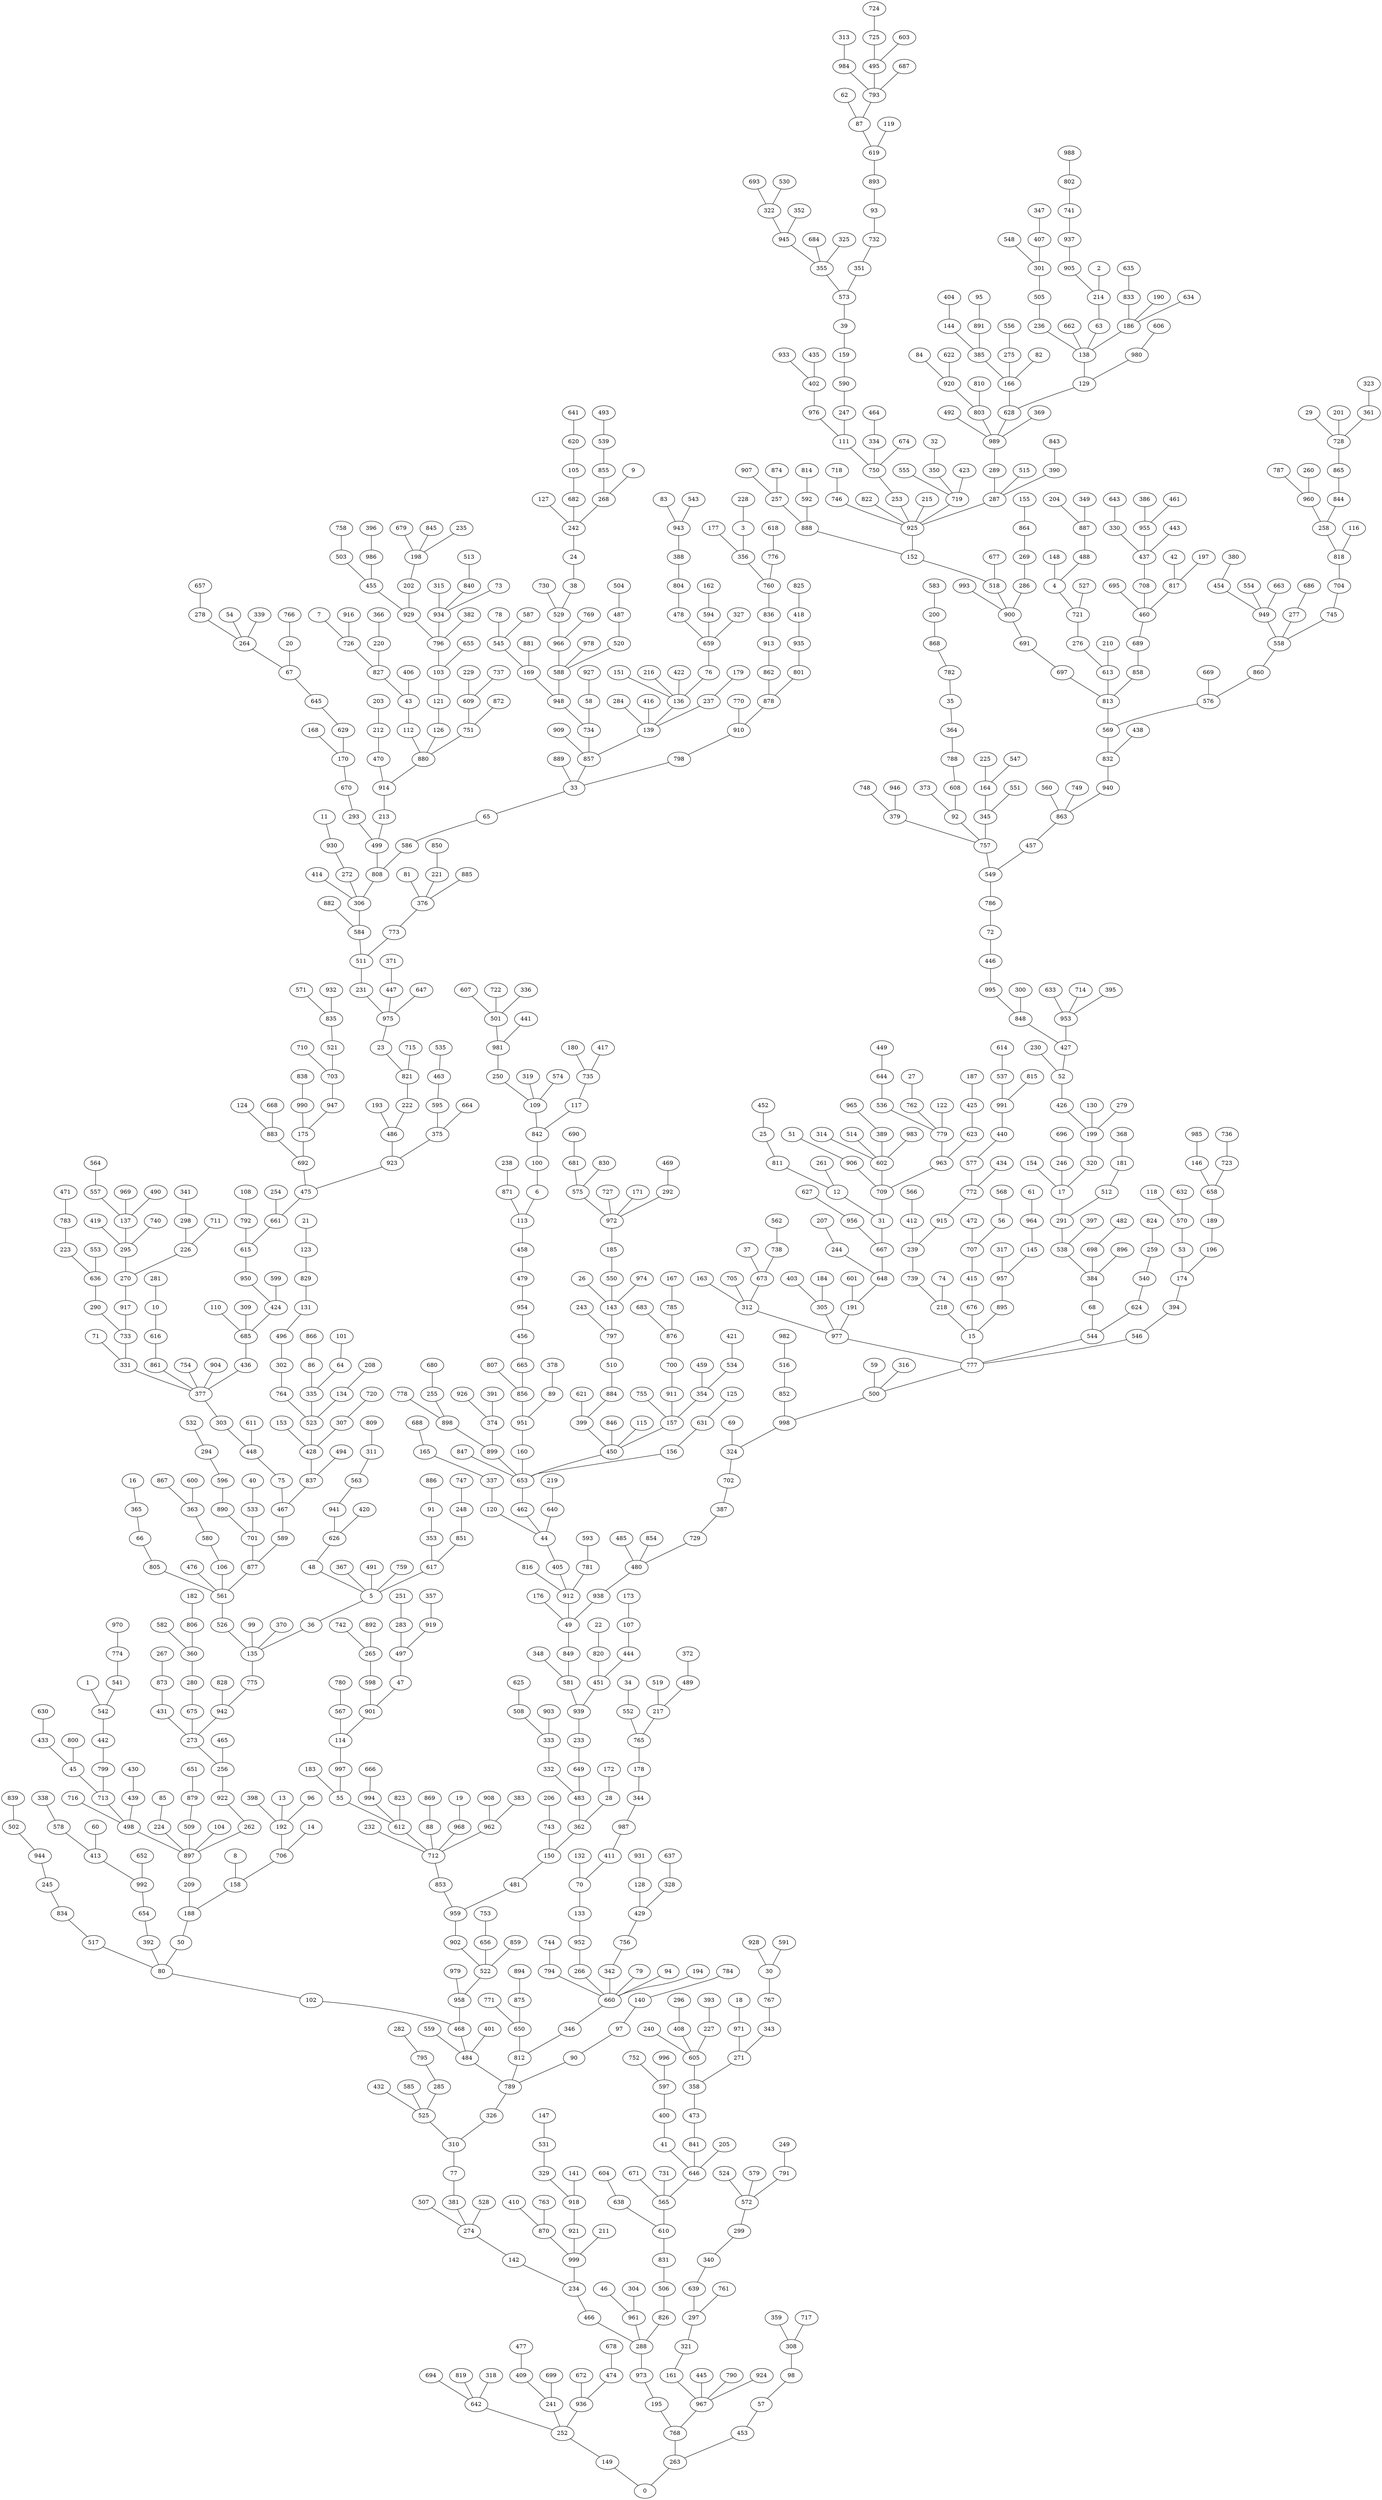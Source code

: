 graph tree {
1 -- 542;
2 -- 214;
7 -- 726;
8 -- 158;
9 -- 268;
11 -- 930;
13 -- 192;
14 -- 706;
16 -- 365;
18 -- 971;
19 -- 968;
21 -- 123;
22 -- 820;
26 -- 143;
27 -- 762;
29 -- 728;
32 -- 350;
34 -- 552;
37 -- 673;
40 -- 533;
42 -- 817;
46 -- 961;
51 -- 906;
54 -- 264;
59 -- 500;
60 -- 413;
61 -- 964;
62 -- 87;
69 -- 324;
71 -- 331;
73 -- 934;
74 -- 218;
78 -- 545;
79 -- 660;
81 -- 376;
82 -- 166;
83 -- 943;
84 -- 920;
85 -- 224;
94 -- 660;
95 -- 891;
96 -- 192;
99 -- 135;
101 -- 64;
64 -- 335;
104 -- 897;
108 -- 792;
110 -- 685;
115 -- 450;
116 -- 818;
118 -- 570;
119 -- 619;
122 -- 779;
123 -- 829;
124 -- 883;
125 -- 631;
127 -- 242;
130 -- 199;
132 -- 70;
141 -- 918;
147 -- 531;
148 -- 4;
151 -- 136;
153 -- 428;
154 -- 17;
155 -- 864;
162 -- 594;
163 -- 312;
167 -- 785;
168 -- 170;
171 -- 972;
172 -- 28;
28 -- 362;
173 -- 107;
107 -- 444;
176 -- 49;
177 -- 356;
179 -- 237;
180 -- 735;
182 -- 806;
183 -- 55;
184 -- 305;
187 -- 425;
190 -- 186;
193 -- 486;
194 -- 660;
197 -- 817;
201 -- 728;
203 -- 212;
204 -- 887;
205 -- 646;
206 -- 743;
207 -- 244;
208 -- 134;
134 -- 523;
210 -- 613;
211 -- 999;
212 -- 470;
215 -- 925;
216 -- 136;
219 -- 640;
224 -- 897;
225 -- 164;
228 -- 3;
3 -- 356;
229 -- 609;
230 -- 52;
232 -- 712;
235 -- 198;
237 -- 139;
238 -- 871;
240 -- 605;
243 -- 797;
244 -- 648;
249 -- 791;
251 -- 283;
254 -- 661;
260 -- 960;
261 -- 12;
267 -- 873;
279 -- 199;
281 -- 10;
10 -- 616;
282 -- 795;
283 -- 497;
284 -- 139;
296 -- 408;
300 -- 848;
304 -- 961;
309 -- 685;
313 -- 984;
314 -- 602;
315 -- 934;
316 -- 500;
317 -- 957;
318 -- 642;
319 -- 109;
323 -- 361;
325 -- 355;
327 -- 659;
336 -- 501;
338 -- 578;
339 -- 264;
341 -- 298;
298 -- 226;
347 -- 407;
348 -- 581;
349 -- 887;
350 -- 719;
352 -- 945;
356 -- 760;
357 -- 919;
359 -- 308;
361 -- 728;
365 -- 66;
66 -- 805;
366 -- 220;
220 -- 827;
367 -- 5;
368 -- 181;
181 -- 512;
369 -- 989;
370 -- 135;
371 -- 447;
372 -- 489;
373 -- 92;
378 -- 89;
89 -- 951;
380 -- 454;
382 -- 796;
383 -- 962;
386 -- 955;
391 -- 374;
393 -- 227;
227 -- 605;
395 -- 953;
396 -- 986;
397 -- 538;
398 -- 192;
192 -- 706;
401 -- 484;
403 -- 305;
305 -- 977;
404 -- 144;
144 -- 385;
406 -- 43;
407 -- 301;
408 -- 605;
410 -- 870;
414 -- 306;
416 -- 139;
417 -- 735;
419 -- 295;
420 -- 626;
421 -- 534;
422 -- 136;
423 -- 719;
425 -- 623;
430 -- 439;
432 -- 525;
434 -- 772;
435 -- 402;
438 -- 832;
439 -- 498;
441 -- 981;
443 -- 437;
444 -- 451;
445 -- 967;
447 -- 975;
449 -- 644;
452 -- 25;
25 -- 811;
454 -- 949;
459 -- 354;
461 -- 955;
464 -- 334;
334 -- 750;
465 -- 256;
469 -- 292;
292 -- 972;
470 -- 914;
471 -- 783;
472 -- 707;
476 -- 561;
477 -- 409;
409 -- 241;
482 -- 698;
485 -- 480;
489 -- 217;
490 -- 137;
491 -- 5;
492 -- 989;
493 -- 539;
494 -- 837;
504 -- 487;
487 -- 520;
507 -- 274;
512 -- 291;
513 -- 840;
514 -- 602;
515 -- 287;
519 -- 217;
217 -- 765;
520 -- 588;
524 -- 572;
527 -- 721;
528 -- 274;
530 -- 322;
531 -- 329;
329 -- 918;
532 -- 294;
294 -- 596;
533 -- 701;
534 -- 354;
354 -- 157;
535 -- 463;
463 -- 595;
539 -- 855;
543 -- 943;
547 -- 164;
164 -- 345;
548 -- 301;
301 -- 505;
505 -- 236;
236 -- 138;
551 -- 345;
345 -- 757;
552 -- 765;
553 -- 636;
554 -- 949;
555 -- 719;
556 -- 275;
275 -- 166;
559 -- 484;
560 -- 863;
562 -- 738;
564 -- 557;
557 -- 137;
566 -- 412;
412 -- 239;
568 -- 56;
56 -- 707;
571 -- 835;
574 -- 109;
578 -- 413;
413 -- 992;
579 -- 572;
582 -- 360;
583 -- 200;
200 -- 868;
585 -- 525;
587 -- 545;
545 -- 169;
591 -- 30;
593 -- 781;
594 -- 659;
595 -- 375;
596 -- 890;
599 -- 424;
600 -- 363;
601 -- 191;
603 -- 495;
604 -- 638;
605 -- 358;
606 -- 980;
607 -- 501;
611 -- 448;
614 -- 537;
537 -- 991;
616 -- 861;
618 -- 776;
621 -- 399;
622 -- 920;
623 -- 963;
625 -- 508;
508 -- 333;
627 -- 956;
630 -- 433;
433 -- 45;
631 -- 156;
156 -- 653;
632 -- 570;
570 -- 53;
53 -- 174;
633 -- 953;
634 -- 186;
635 -- 833;
637 -- 328;
328 -- 429;
638 -- 610;
640 -- 44;
641 -- 620;
620 -- 105;
105 -- 682;
643 -- 330;
330 -- 437;
644 -- 536;
536 -- 779;
647 -- 975;
651 -- 879;
652 -- 992;
655 -- 103;
657 -- 278;
278 -- 264;
264 -- 67;
662 -- 138;
663 -- 949;
664 -- 375;
375 -- 923;
666 -- 994;
668 -- 883;
669 -- 576;
671 -- 565;
672 -- 936;
674 -- 750;
677 -- 518;
678 -- 474;
474 -- 936;
679 -- 198;
680 -- 255;
255 -- 898;
682 -- 242;
683 -- 876;
684 -- 355;
686 -- 277;
277 -- 558;
687 -- 793;
688 -- 165;
165 -- 337;
337 -- 120;
120 -- 44;
690 -- 681;
681 -- 575;
693 -- 322;
322 -- 945;
694 -- 642;
695 -- 460;
696 -- 246;
246 -- 17;
698 -- 384;
699 -- 241;
241 -- 252;
705 -- 312;
706 -- 158;
158 -- 188;
707 -- 415;
415 -- 676;
676 -- 15;
710 -- 703;
711 -- 226;
226 -- 270;
714 -- 953;
715 -- 821;
716 -- 498;
717 -- 308;
308 -- 98;
98 -- 57;
57 -- 453;
453 -- 263;
718 -- 746;
719 -- 925;
720 -- 307;
307 -- 428;
722 -- 501;
501 -- 981;
724 -- 725;
725 -- 495;
495 -- 793;
727 -- 972;
728 -- 865;
730 -- 529;
731 -- 565;
735 -- 117;
117 -- 842;
736 -- 723;
723 -- 658;
737 -- 609;
609 -- 751;
738 -- 673;
673 -- 312;
312 -- 977;
740 -- 295;
742 -- 265;
743 -- 150;
744 -- 794;
746 -- 925;
747 -- 248;
248 -- 851;
748 -- 379;
749 -- 863;
752 -- 597;
753 -- 656;
656 -- 522;
754 -- 377;
755 -- 157;
758 -- 503;
503 -- 455;
759 -- 5;
761 -- 297;
762 -- 779;
763 -- 870;
765 -- 178;
178 -- 344;
344 -- 987;
766 -- 20;
20 -- 67;
67 -- 645;
645 -- 629;
629 -- 170;
170 -- 670;
670 -- 293;
293 -- 499;
769 -- 966;
770 -- 910;
771 -- 650;
776 -- 760;
760 -- 836;
778 -- 898;
779 -- 963;
780 -- 567;
567 -- 114;
781 -- 912;
783 -- 223;
223 -- 636;
636 -- 290;
290 -- 733;
784 -- 140;
140 -- 97;
97 -- 90;
90 -- 789;
785 -- 876;
787 -- 960;
790 -- 967;
791 -- 572;
572 -- 299;
299 -- 340;
340 -- 639;
639 -- 297;
297 -- 321;
321 -- 161;
161 -- 967;
792 -- 615;
794 -- 660;
795 -- 285;
285 -- 525;
525 -- 310;
800 -- 45;
45 -- 713;
805 -- 561;
806 -- 360;
360 -- 280;
280 -- 675;
675 -- 273;
807 -- 856;
809 -- 311;
311 -- 563;
563 -- 941;
810 -- 803;
811 -- 12;
12 -- 31;
814 -- 592;
592 -- 888;
815 -- 991;
816 -- 912;
817 -- 460;
819 -- 642;
642 -- 252;
820 -- 451;
451 -- 939;
822 -- 925;
823 -- 612;
824 -- 259;
259 -- 540;
540 -- 624;
624 -- 544;
825 -- 418;
418 -- 935;
828 -- 942;
829 -- 131;
131 -- 496;
496 -- 302;
302 -- 764;
764 -- 523;
830 -- 575;
575 -- 972;
833 -- 186;
186 -- 138;
836 -- 913;
838 -- 990;
839 -- 502;
502 -- 944;
840 -- 934;
843 -- 390;
390 -- 287;
845 -- 198;
198 -- 202;
202 -- 929;
846 -- 450;
847 -- 653;
850 -- 221;
221 -- 376;
851 -- 617;
854 -- 480;
855 -- 268;
268 -- 242;
242 -- 24;
24 -- 38;
38 -- 529;
529 -- 966;
859 -- 522;
861 -- 377;
864 -- 269;
269 -- 286;
286 -- 900;
865 -- 844;
844 -- 258;
866 -- 86;
86 -- 335;
335 -- 523;
523 -- 428;
428 -- 837;
837 -- 467;
867 -- 363;
363 -- 580;
580 -- 106;
106 -- 561;
868 -- 782;
782 -- 35;
35 -- 364;
364 -- 788;
788 -- 608;
608 -- 92;
92 -- 757;
869 -- 88;
88 -- 712;
870 -- 999;
871 -- 113;
872 -- 751;
751 -- 880;
873 -- 431;
431 -- 273;
874 -- 257;
876 -- 700;
700 -- 911;
879 -- 509;
509 -- 897;
881 -- 169;
169 -- 948;
882 -- 584;
883 -- 692;
885 -- 376;
376 -- 773;
773 -- 511;
886 -- 91;
91 -- 353;
353 -- 617;
617 -- 5;
887 -- 488;
488 -- 4;
4 -- 721;
721 -- 276;
276 -- 613;
613 -- 813;
889 -- 33;
890 -- 701;
701 -- 877;
891 -- 385;
385 -- 166;
166 -- 628;
892 -- 265;
265 -- 598;
598 -- 901;
894 -- 875;
875 -- 650;
650 -- 812;
896 -- 384;
898 -- 899;
903 -- 333;
333 -- 332;
332 -- 483;
904 -- 377;
906 -- 709;
907 -- 257;
257 -- 888;
888 -- 152;
908 -- 962;
909 -- 857;
911 -- 157;
157 -- 450;
913 -- 862;
862 -- 878;
916 -- 726;
726 -- 827;
827 -- 43;
43 -- 112;
112 -- 880;
918 -- 921;
919 -- 497;
497 -- 47;
47 -- 901;
901 -- 114;
114 -- 997;
920 -- 803;
803 -- 989;
921 -- 999;
924 -- 967;
926 -- 374;
374 -- 899;
899 -- 653;
927 -- 58;
58 -- 734;
928 -- 30;
30 -- 767;
767 -- 343;
343 -- 271;
930 -- 272;
272 -- 306;
931 -- 128;
128 -- 429;
429 -- 756;
756 -- 342;
342 -- 660;
932 -- 835;
835 -- 521;
521 -- 703;
703 -- 947;
933 -- 402;
402 -- 976;
934 -- 796;
935 -- 801;
801 -- 878;
878 -- 910;
910 -- 798;
798 -- 33;
936 -- 252;
252 -- 149;
149 -- 0;
941 -- 626;
626 -- 48;
48 -- 5;
5 -- 36;
36 -- 135;
943 -- 388;
388 -- 804;
804 -- 478;
478 -- 659;
659 -- 76;
76 -- 136;
136 -- 139;
139 -- 857;
944 -- 245;
245 -- 834;
834 -- 517;
517 -- 80;
945 -- 355;
355 -- 573;
946 -- 379;
379 -- 757;
757 -- 549;
947 -- 175;
949 -- 558;
953 -- 427;
955 -- 437;
437 -- 708;
708 -- 460;
460 -- 689;
689 -- 858;
858 -- 813;
956 -- 667;
960 -- 258;
258 -- 818;
818 -- 704;
704 -- 745;
745 -- 558;
558 -- 860;
860 -- 576;
576 -- 569;
961 -- 288;
962 -- 712;
963 -- 709;
964 -- 145;
145 -- 957;
957 -- 895;
895 -- 15;
965 -- 389;
389 -- 602;
966 -- 588;
967 -- 768;
968 -- 712;
969 -- 137;
137 -- 295;
295 -- 270;
270 -- 917;
917 -- 733;
733 -- 331;
331 -- 377;
970 -- 774;
774 -- 541;
541 -- 542;
542 -- 442;
442 -- 799;
799 -- 713;
713 -- 498;
498 -- 897;
971 -- 271;
271 -- 358;
358 -- 473;
473 -- 841;
841 -- 646;
972 -- 185;
185 -- 550;
550 -- 143;
974 -- 143;
143 -- 797;
797 -- 510;
510 -- 884;
884 -- 399;
399 -- 450;
450 -- 653;
976 -- 111;
978 -- 588;
588 -- 948;
948 -- 734;
734 -- 857;
857 -- 33;
33 -- 65;
65 -- 586;
586 -- 808;
979 -- 958;
980 -- 129;
981 -- 250;
250 -- 109;
109 -- 842;
842 -- 100;
100 -- 6;
6 -- 113;
113 -- 458;
458 -- 479;
479 -- 954;
954 -- 456;
456 -- 665;
665 -- 856;
856 -- 951;
951 -- 160;
160 -- 653;
653 -- 462;
462 -- 44;
44 -- 405;
405 -- 912;
912 -- 49;
982 -- 516;
516 -- 852;
852 -- 998;
983 -- 602;
602 -- 709;
709 -- 31;
31 -- 667;
667 -- 648;
648 -- 191;
191 -- 977;
977 -- 777;
984 -- 793;
793 -- 87;
87 -- 619;
619 -- 893;
893 -- 93;
93 -- 732;
732 -- 351;
351 -- 573;
573 -- 39;
39 -- 159;
159 -- 590;
590 -- 247;
247 -- 111;
111 -- 750;
750 -- 253;
253 -- 925;
985 -- 146;
146 -- 658;
658 -- 189;
189 -- 196;
196 -- 174;
174 -- 394;
394 -- 546;
546 -- 777;
986 -- 455;
455 -- 929;
929 -- 796;
796 -- 103;
103 -- 121;
121 -- 126;
126 -- 880;
880 -- 914;
914 -- 213;
213 -- 499;
499 -- 808;
808 -- 306;
306 -- 584;
584 -- 511;
511 -- 231;
231 -- 975;
975 -- 23;
23 -- 821;
821 -- 222;
222 -- 486;
486 -- 923;
923 -- 475;
987 -- 411;
411 -- 70;
70 -- 133;
133 -- 952;
952 -- 266;
266 -- 660;
660 -- 346;
346 -- 812;
812 -- 789;
988 -- 802;
802 -- 741;
741 -- 937;
937 -- 905;
905 -- 214;
214 -- 63;
63 -- 138;
138 -- 129;
129 -- 628;
628 -- 989;
989 -- 289;
289 -- 287;
287 -- 925;
925 -- 152;
152 -- 518;
518 -- 900;
990 -- 175;
175 -- 692;
692 -- 475;
475 -- 661;
661 -- 615;
615 -- 950;
950 -- 424;
424 -- 685;
685 -- 436;
436 -- 377;
377 -- 303;
303 -- 448;
448 -- 75;
75 -- 467;
467 -- 589;
589 -- 877;
877 -- 561;
561 -- 526;
526 -- 135;
135 -- 775;
775 -- 942;
942 -- 273;
273 -- 256;
256 -- 922;
922 -- 262;
262 -- 897;
897 -- 209;
209 -- 188;
188 -- 50;
50 -- 80;
991 -- 440;
440 -- 577;
577 -- 772;
772 -- 915;
915 -- 239;
239 -- 739;
739 -- 218;
218 -- 15;
15 -- 777;
992 -- 654;
654 -- 392;
392 -- 80;
80 -- 102;
102 -- 468;
993 -- 900;
900 -- 691;
691 -- 697;
697 -- 813;
813 -- 569;
569 -- 832;
832 -- 940;
940 -- 863;
863 -- 457;
457 -- 549;
549 -- 786;
786 -- 72;
72 -- 446;
446 -- 995;
994 -- 612;
995 -- 848;
848 -- 427;
427 -- 52;
52 -- 426;
426 -- 199;
199 -- 320;
320 -- 17;
17 -- 291;
291 -- 538;
538 -- 384;
384 -- 68;
68 -- 544;
544 -- 777;
777 -- 500;
500 -- 998;
996 -- 597;
597 -- 400;
400 -- 41;
41 -- 646;
646 -- 565;
565 -- 610;
610 -- 831;
831 -- 506;
506 -- 826;
826 -- 288;
997 -- 55;
55 -- 612;
612 -- 712;
712 -- 853;
853 -- 959;
998 -- 324;
324 -- 702;
702 -- 387;
387 -- 729;
729 -- 480;
480 -- 938;
938 -- 49;
49 -- 849;
849 -- 581;
581 -- 939;
939 -- 233;
233 -- 649;
649 -- 483;
483 -- 362;
362 -- 150;
150 -- 481;
481 -- 959;
959 -- 902;
902 -- 522;
522 -- 958;
958 -- 468;
468 -- 484;
484 -- 789;
789 -- 326;
326 -- 310;
310 -- 77;
77 -- 381;
381 -- 274;
274 -- 142;
142 -- 234;
999 -- 234;
234 -- 466;
466 -- 288;
288 -- 973;
973 -- 195;
195 -- 768;
768 -- 263;
263 -- 0;
}
